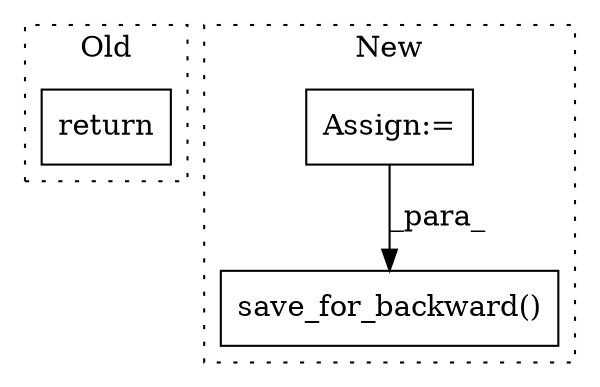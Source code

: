 digraph G {
subgraph cluster0 {
1 [label="return" a="93" s="2306" l="7" shape="box"];
label = "Old";
style="dotted";
}
subgraph cluster1 {
2 [label="save_for_backward()" a="75" s="3347,3410" l="22,1" shape="box"];
3 [label="Assign:=" a="68" s="2981" l="3" shape="box"];
label = "New";
style="dotted";
}
3 -> 2 [label="_para_"];
}
